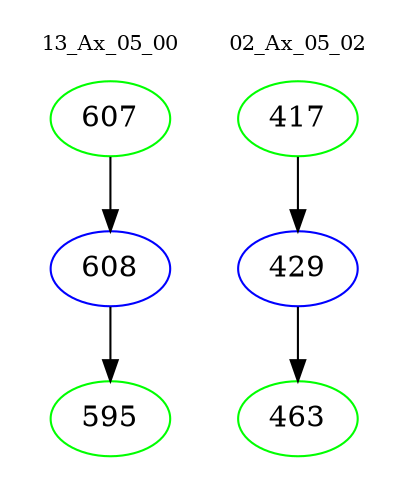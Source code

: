 digraph{
subgraph cluster_0 {
color = white
label = "13_Ax_05_00";
fontsize=10;
T0_607 [label="607", color="green"]
T0_607 -> T0_608 [color="black"]
T0_608 [label="608", color="blue"]
T0_608 -> T0_595 [color="black"]
T0_595 [label="595", color="green"]
}
subgraph cluster_1 {
color = white
label = "02_Ax_05_02";
fontsize=10;
T1_417 [label="417", color="green"]
T1_417 -> T1_429 [color="black"]
T1_429 [label="429", color="blue"]
T1_429 -> T1_463 [color="black"]
T1_463 [label="463", color="green"]
}
}
